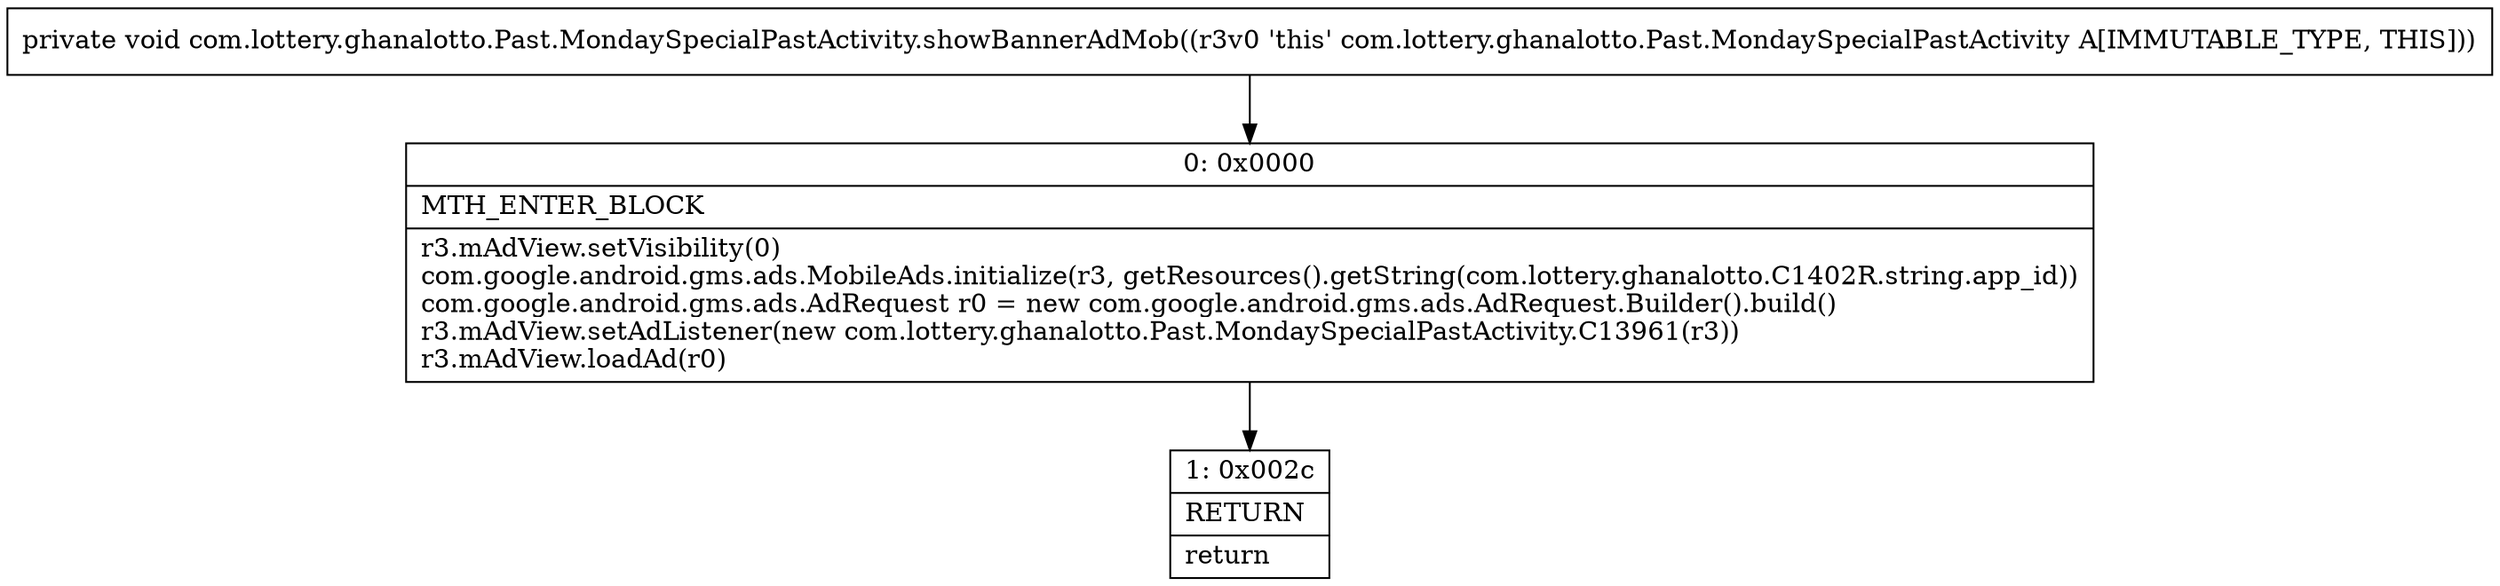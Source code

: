 digraph "CFG forcom.lottery.ghanalotto.Past.MondaySpecialPastActivity.showBannerAdMob()V" {
Node_0 [shape=record,label="{0\:\ 0x0000|MTH_ENTER_BLOCK\l|r3.mAdView.setVisibility(0)\lcom.google.android.gms.ads.MobileAds.initialize(r3, getResources().getString(com.lottery.ghanalotto.C1402R.string.app_id))\lcom.google.android.gms.ads.AdRequest r0 = new com.google.android.gms.ads.AdRequest.Builder().build()\lr3.mAdView.setAdListener(new com.lottery.ghanalotto.Past.MondaySpecialPastActivity.C13961(r3))\lr3.mAdView.loadAd(r0)\l}"];
Node_1 [shape=record,label="{1\:\ 0x002c|RETURN\l|return\l}"];
MethodNode[shape=record,label="{private void com.lottery.ghanalotto.Past.MondaySpecialPastActivity.showBannerAdMob((r3v0 'this' com.lottery.ghanalotto.Past.MondaySpecialPastActivity A[IMMUTABLE_TYPE, THIS])) }"];
MethodNode -> Node_0;
Node_0 -> Node_1;
}

